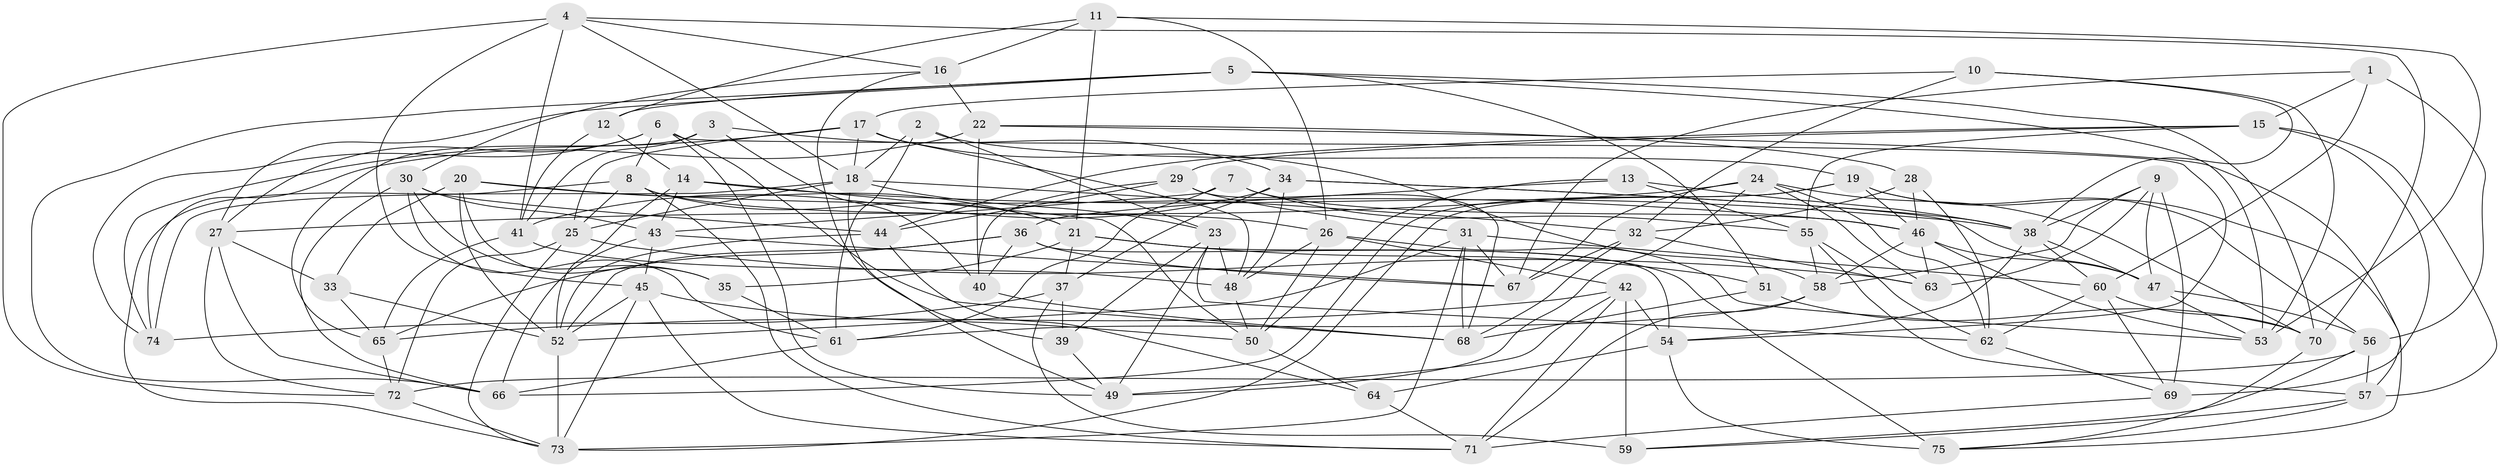 // original degree distribution, {4: 1.0}
// Generated by graph-tools (version 1.1) at 2025/03/03/09/25 03:03:04]
// undirected, 75 vertices, 209 edges
graph export_dot {
graph [start="1"]
  node [color=gray90,style=filled];
  1;
  2;
  3;
  4;
  5;
  6;
  7;
  8;
  9;
  10;
  11;
  12;
  13;
  14;
  15;
  16;
  17;
  18;
  19;
  20;
  21;
  22;
  23;
  24;
  25;
  26;
  27;
  28;
  29;
  30;
  31;
  32;
  33;
  34;
  35;
  36;
  37;
  38;
  39;
  40;
  41;
  42;
  43;
  44;
  45;
  46;
  47;
  48;
  49;
  50;
  51;
  52;
  53;
  54;
  55;
  56;
  57;
  58;
  59;
  60;
  61;
  62;
  63;
  64;
  65;
  66;
  67;
  68;
  69;
  70;
  71;
  72;
  73;
  74;
  75;
  1 -- 15 [weight=1.0];
  1 -- 56 [weight=1.0];
  1 -- 60 [weight=1.0];
  1 -- 67 [weight=1.0];
  2 -- 18 [weight=1.0];
  2 -- 19 [weight=1.0];
  2 -- 23 [weight=1.0];
  2 -- 61 [weight=1.0];
  3 -- 34 [weight=1.0];
  3 -- 40 [weight=1.0];
  3 -- 41 [weight=1.0];
  3 -- 65 [weight=1.0];
  4 -- 16 [weight=1.0];
  4 -- 18 [weight=1.0];
  4 -- 41 [weight=1.0];
  4 -- 45 [weight=1.0];
  4 -- 70 [weight=1.0];
  4 -- 72 [weight=1.0];
  5 -- 12 [weight=1.0];
  5 -- 27 [weight=1.0];
  5 -- 51 [weight=1.0];
  5 -- 53 [weight=1.0];
  5 -- 66 [weight=1.0];
  5 -- 70 [weight=1.0];
  6 -- 8 [weight=1.0];
  6 -- 27 [weight=1.0];
  6 -- 49 [weight=1.0];
  6 -- 54 [weight=1.0];
  6 -- 68 [weight=1.0];
  6 -- 74 [weight=1.0];
  7 -- 43 [weight=1.0];
  7 -- 46 [weight=1.0];
  7 -- 55 [weight=1.0];
  7 -- 61 [weight=1.0];
  8 -- 21 [weight=1.0];
  8 -- 25 [weight=1.0];
  8 -- 26 [weight=1.0];
  8 -- 71 [weight=1.0];
  8 -- 73 [weight=1.0];
  9 -- 38 [weight=1.0];
  9 -- 47 [weight=1.0];
  9 -- 58 [weight=1.0];
  9 -- 63 [weight=1.0];
  9 -- 69 [weight=2.0];
  10 -- 17 [weight=1.0];
  10 -- 32 [weight=1.0];
  10 -- 38 [weight=1.0];
  10 -- 53 [weight=1.0];
  11 -- 12 [weight=1.0];
  11 -- 16 [weight=2.0];
  11 -- 21 [weight=1.0];
  11 -- 26 [weight=1.0];
  11 -- 53 [weight=1.0];
  12 -- 14 [weight=1.0];
  12 -- 41 [weight=1.0];
  13 -- 36 [weight=1.0];
  13 -- 38 [weight=1.0];
  13 -- 50 [weight=1.0];
  13 -- 55 [weight=1.0];
  14 -- 38 [weight=1.0];
  14 -- 43 [weight=1.0];
  14 -- 50 [weight=1.0];
  14 -- 52 [weight=2.0];
  15 -- 29 [weight=1.0];
  15 -- 44 [weight=1.0];
  15 -- 55 [weight=1.0];
  15 -- 57 [weight=1.0];
  15 -- 69 [weight=1.0];
  16 -- 22 [weight=1.0];
  16 -- 30 [weight=1.0];
  16 -- 39 [weight=1.0];
  17 -- 18 [weight=1.0];
  17 -- 25 [weight=1.0];
  17 -- 48 [weight=1.0];
  17 -- 58 [weight=1.0];
  17 -- 74 [weight=1.0];
  18 -- 23 [weight=1.0];
  18 -- 25 [weight=1.0];
  18 -- 32 [weight=1.0];
  18 -- 49 [weight=1.0];
  18 -- 74 [weight=1.0];
  19 -- 46 [weight=1.0];
  19 -- 56 [weight=1.0];
  19 -- 66 [weight=1.0];
  19 -- 73 [weight=1.0];
  19 -- 75 [weight=1.0];
  20 -- 21 [weight=1.0];
  20 -- 33 [weight=1.0];
  20 -- 35 [weight=1.0];
  20 -- 46 [weight=2.0];
  20 -- 52 [weight=1.0];
  21 -- 35 [weight=1.0];
  21 -- 37 [weight=1.0];
  21 -- 51 [weight=1.0];
  21 -- 75 [weight=2.0];
  22 -- 28 [weight=1.0];
  22 -- 40 [weight=2.0];
  22 -- 57 [weight=1.0];
  22 -- 74 [weight=1.0];
  23 -- 39 [weight=1.0];
  23 -- 48 [weight=1.0];
  23 -- 49 [weight=1.0];
  23 -- 62 [weight=1.0];
  24 -- 27 [weight=1.0];
  24 -- 49 [weight=1.0];
  24 -- 62 [weight=1.0];
  24 -- 63 [weight=1.0];
  24 -- 67 [weight=1.0];
  24 -- 70 [weight=1.0];
  25 -- 63 [weight=1.0];
  25 -- 72 [weight=1.0];
  25 -- 73 [weight=1.0];
  26 -- 42 [weight=1.0];
  26 -- 48 [weight=1.0];
  26 -- 50 [weight=1.0];
  26 -- 53 [weight=1.0];
  27 -- 33 [weight=1.0];
  27 -- 66 [weight=1.0];
  27 -- 72 [weight=1.0];
  28 -- 32 [weight=1.0];
  28 -- 46 [weight=1.0];
  28 -- 62 [weight=1.0];
  29 -- 31 [weight=1.0];
  29 -- 40 [weight=1.0];
  29 -- 44 [weight=2.0];
  29 -- 68 [weight=1.0];
  30 -- 35 [weight=1.0];
  30 -- 43 [weight=1.0];
  30 -- 44 [weight=1.0];
  30 -- 61 [weight=1.0];
  30 -- 66 [weight=1.0];
  31 -- 52 [weight=1.0];
  31 -- 60 [weight=1.0];
  31 -- 67 [weight=1.0];
  31 -- 68 [weight=1.0];
  31 -- 73 [weight=1.0];
  32 -- 63 [weight=1.0];
  32 -- 67 [weight=1.0];
  32 -- 68 [weight=1.0];
  33 -- 52 [weight=1.0];
  33 -- 65 [weight=1.0];
  34 -- 37 [weight=1.0];
  34 -- 38 [weight=1.0];
  34 -- 41 [weight=1.0];
  34 -- 47 [weight=1.0];
  34 -- 48 [weight=1.0];
  35 -- 61 [weight=1.0];
  36 -- 40 [weight=1.0];
  36 -- 52 [weight=1.0];
  36 -- 54 [weight=1.0];
  36 -- 65 [weight=1.0];
  36 -- 67 [weight=1.0];
  37 -- 39 [weight=1.0];
  37 -- 59 [weight=1.0];
  37 -- 74 [weight=2.0];
  38 -- 47 [weight=1.0];
  38 -- 54 [weight=1.0];
  38 -- 60 [weight=1.0];
  39 -- 49 [weight=1.0];
  40 -- 68 [weight=1.0];
  41 -- 48 [weight=1.0];
  41 -- 65 [weight=1.0];
  42 -- 49 [weight=1.0];
  42 -- 54 [weight=1.0];
  42 -- 59 [weight=3.0];
  42 -- 65 [weight=1.0];
  42 -- 71 [weight=1.0];
  43 -- 45 [weight=1.0];
  43 -- 66 [weight=1.0];
  43 -- 67 [weight=1.0];
  44 -- 52 [weight=1.0];
  44 -- 64 [weight=1.0];
  45 -- 50 [weight=1.0];
  45 -- 52 [weight=1.0];
  45 -- 71 [weight=1.0];
  45 -- 73 [weight=1.0];
  46 -- 47 [weight=1.0];
  46 -- 53 [weight=1.0];
  46 -- 58 [weight=1.0];
  46 -- 63 [weight=2.0];
  47 -- 53 [weight=1.0];
  47 -- 56 [weight=1.0];
  48 -- 50 [weight=1.0];
  50 -- 64 [weight=1.0];
  51 -- 68 [weight=1.0];
  51 -- 70 [weight=1.0];
  52 -- 73 [weight=2.0];
  54 -- 64 [weight=1.0];
  54 -- 75 [weight=1.0];
  55 -- 57 [weight=1.0];
  55 -- 58 [weight=1.0];
  55 -- 62 [weight=1.0];
  56 -- 57 [weight=1.0];
  56 -- 59 [weight=1.0];
  56 -- 72 [weight=1.0];
  57 -- 59 [weight=1.0];
  57 -- 75 [weight=1.0];
  58 -- 61 [weight=1.0];
  58 -- 71 [weight=1.0];
  60 -- 62 [weight=1.0];
  60 -- 69 [weight=1.0];
  60 -- 70 [weight=1.0];
  61 -- 66 [weight=1.0];
  62 -- 69 [weight=1.0];
  64 -- 71 [weight=1.0];
  65 -- 72 [weight=1.0];
  69 -- 71 [weight=1.0];
  70 -- 75 [weight=1.0];
  72 -- 73 [weight=1.0];
}
